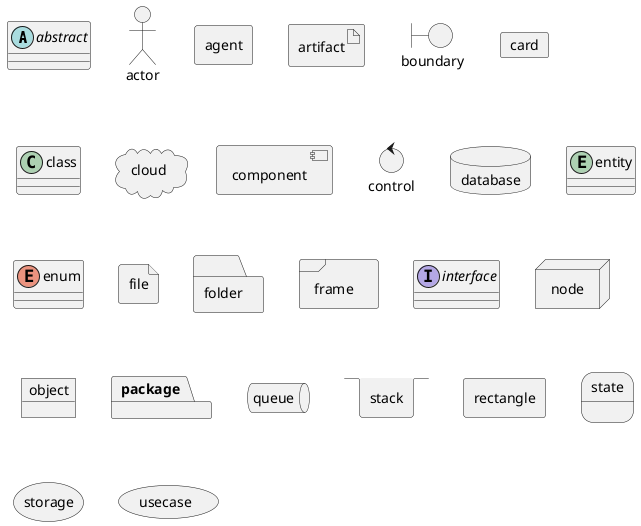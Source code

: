 {
  "sha1": "rzdz10ot6j17cp39q6ovjbf16igzr6z",
  "insertion": {
    "when": "2024-06-04T17:28:44.469Z",
    "user": "plantuml@gmail.com"
  }
}
@startuml
allow_mixing
abstract abstract
actor actor
agent agent
artifact artifact
boundary boundary
card card
class class
cloud cloud
component component
control control
database database
entity entity
enum enum
file file
folder folder
frame frame
interface  interface
node node
object object
package package
'sequence diagram participant participant
queue queue
stack stack
rectangle rectangle
state state
storage storage
usecase usecase
@enduml
